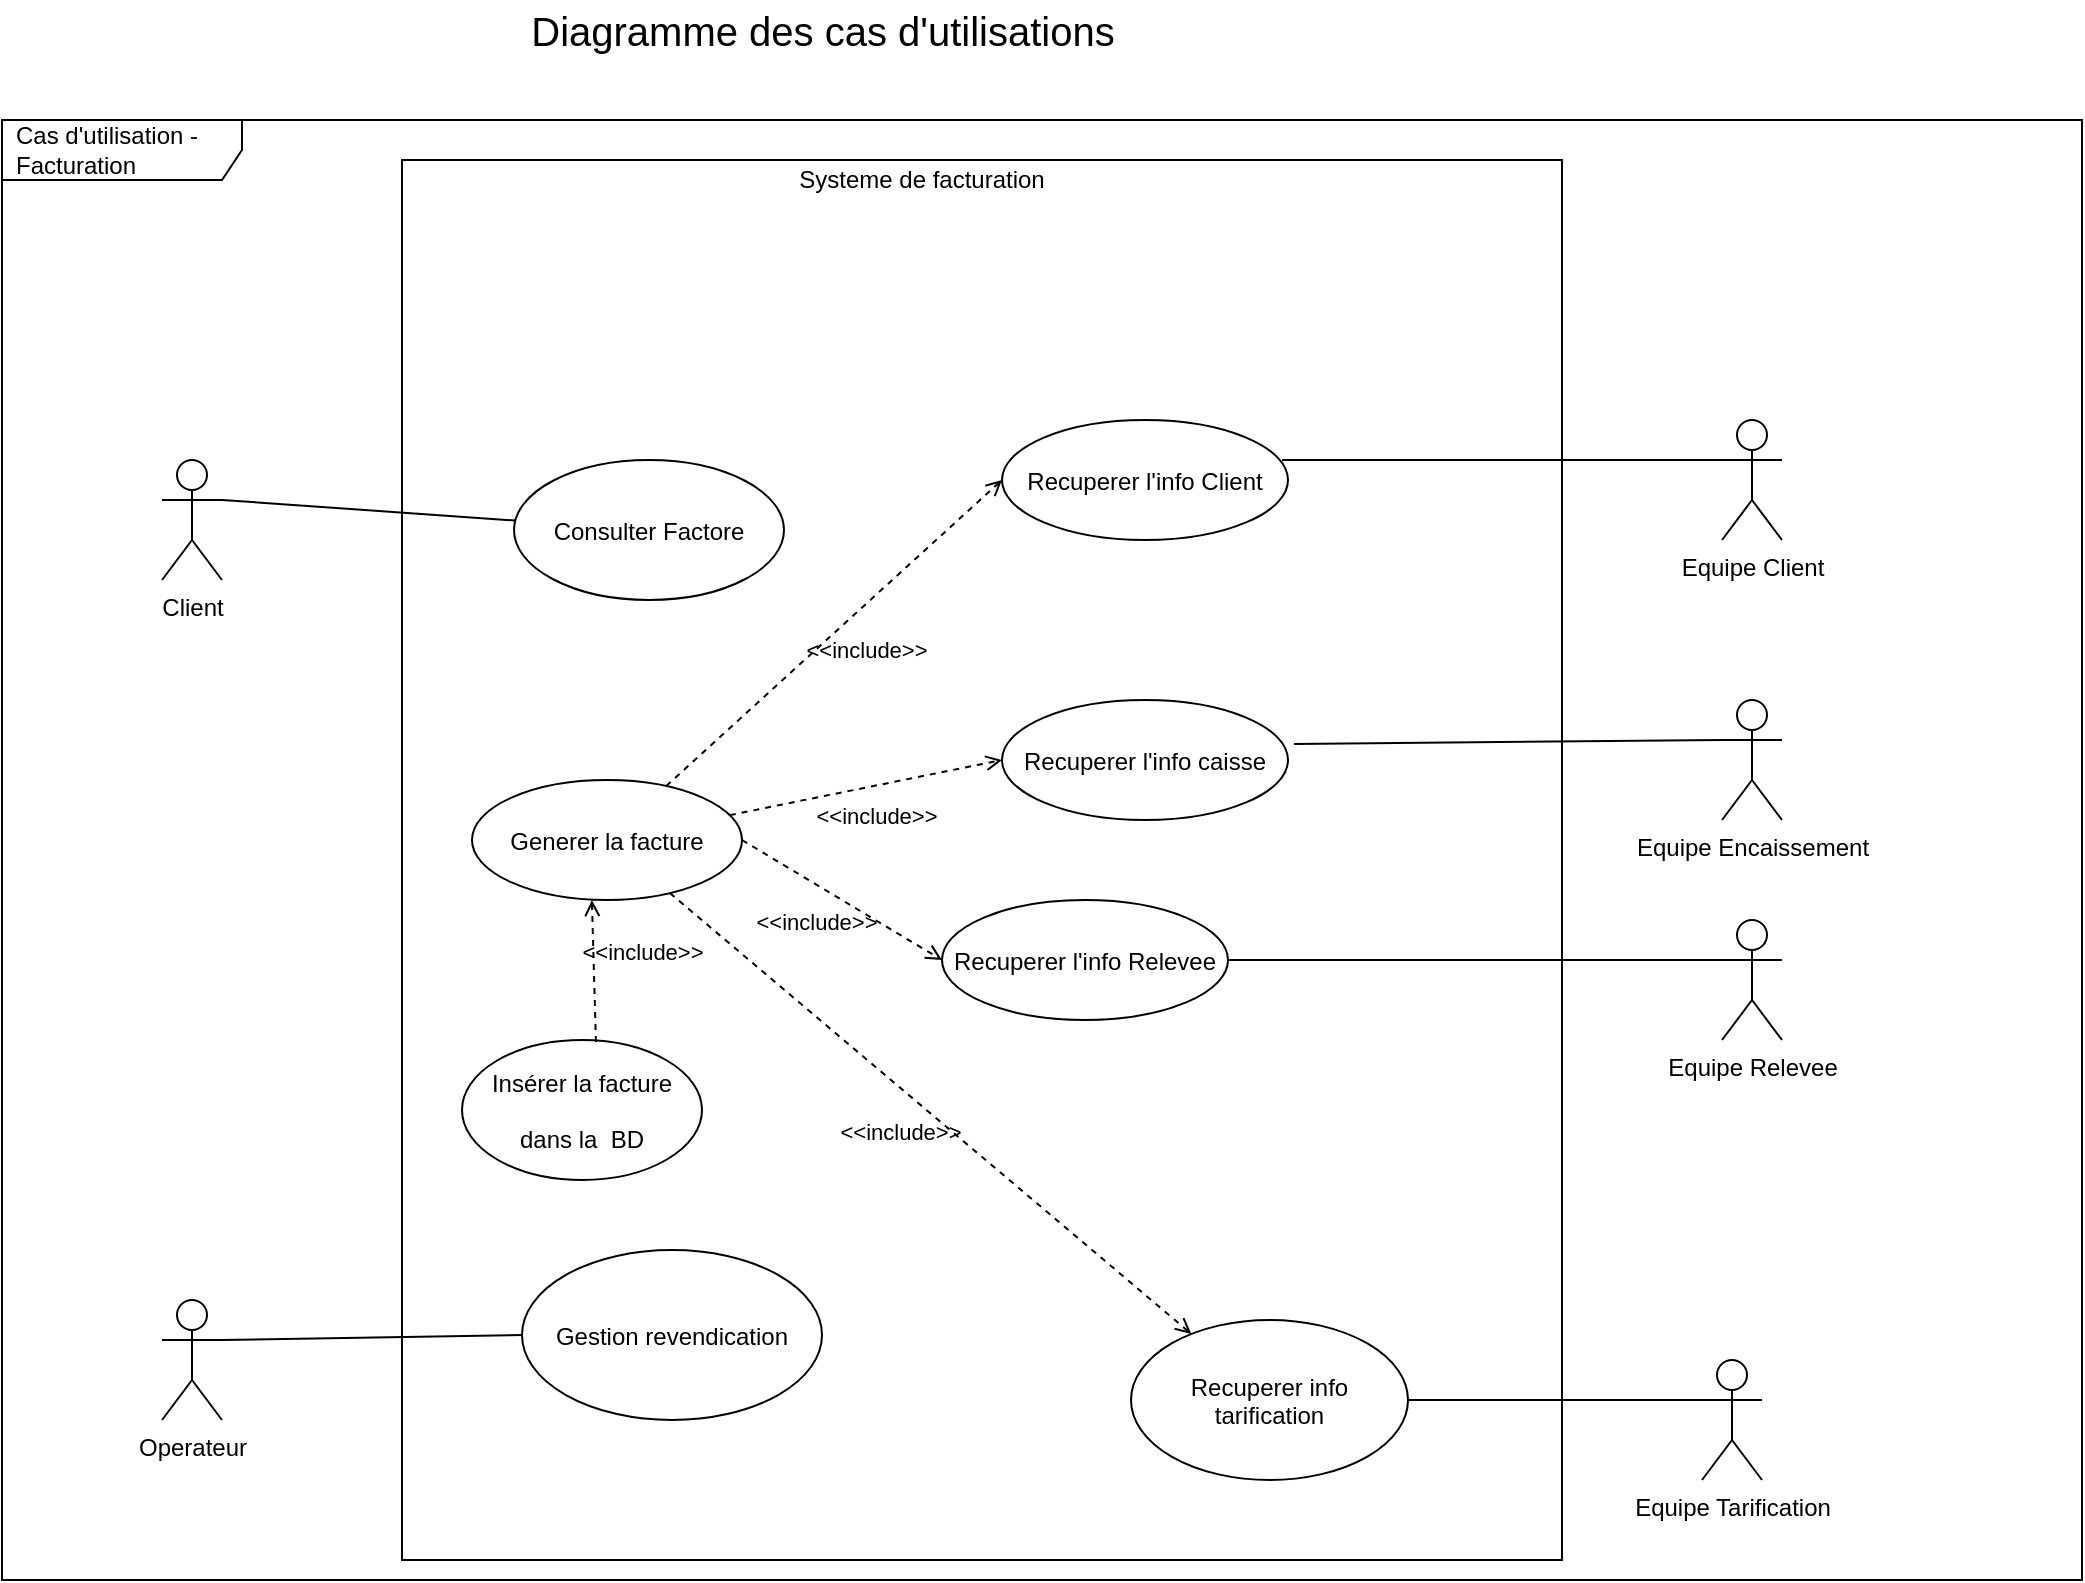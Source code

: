 <mxfile version="14.8.1" type="device" pages="2"><diagram id="oNoF-nBXpV5KZizEi4k2" name="Page-1"><mxGraphModel dx="1386" dy="1955" grid="1" gridSize="10" guides="1" tooltips="1" connect="1" arrows="1" fold="1" page="1" pageScale="1" pageWidth="827" pageHeight="1169" math="0" shadow="0"><root><mxCell id="0"/><mxCell id="1" parent="0"/><mxCell id="okho83_FaDA4hcSsqBRG-1" value="Cas d'utilisation - Facturation" style="shape=umlFrame;whiteSpace=wrap;html=1;width=120;height=30;boundedLbl=1;verticalAlign=middle;align=left;spacingLeft=5;" parent="1" vertex="1"><mxGeometry x="90" y="-170" width="1040" height="730" as="geometry"/></mxCell><mxCell id="okho83_FaDA4hcSsqBRG-3" value="" style="rounded=0;whiteSpace=wrap;html=1;" parent="1" vertex="1"><mxGeometry x="290" y="-150" width="580" height="700" as="geometry"/></mxCell><mxCell id="okho83_FaDA4hcSsqBRG-5" value="Systeme de facturation" style="text;html=1;strokeColor=none;fillColor=none;align=center;verticalAlign=middle;whiteSpace=wrap;rounded=0;" parent="1" vertex="1"><mxGeometry x="460" y="-150" width="180" height="20" as="geometry"/></mxCell><mxCell id="okho83_FaDA4hcSsqBRG-6" value="Equipe Encaissement" style="shape=umlActor;verticalLabelPosition=bottom;verticalAlign=top;html=1;outlineConnect=0;" parent="1" vertex="1"><mxGeometry x="950" y="120" width="30" height="60" as="geometry"/></mxCell><mxCell id="okho83_FaDA4hcSsqBRG-7" value="Equipe Relevee" style="shape=umlActor;verticalLabelPosition=bottom;verticalAlign=top;html=1;outlineConnect=0;" parent="1" vertex="1"><mxGeometry x="950" y="230" width="30" height="60" as="geometry"/></mxCell><mxCell id="okho83_FaDA4hcSsqBRG-8" value="Equipe Client" style="shape=umlActor;verticalLabelPosition=bottom;verticalAlign=top;html=1;outlineConnect=0;" parent="1" vertex="1"><mxGeometry x="950" y="-20" width="30" height="60" as="geometry"/></mxCell><mxCell id="okho83_FaDA4hcSsqBRG-11" value="Equipe Tarification" style="shape=umlActor;verticalLabelPosition=bottom;verticalAlign=top;html=1;outlineConnect=0;" parent="1" vertex="1"><mxGeometry x="940" y="450" width="30" height="60" as="geometry"/></mxCell><mxCell id="okho83_FaDA4hcSsqBRG-16" value="Insérer la facture &#10;&#10;dans la  BD" style="ellipse;" parent="1" vertex="1"><mxGeometry x="320" y="290" width="120" height="70" as="geometry"/></mxCell><mxCell id="uZkbBCMZVoPUmYz3HAB6-1" value="Generer la facture" style="ellipse;" parent="1" vertex="1"><mxGeometry x="325" y="160" width="135" height="60" as="geometry"/></mxCell><mxCell id="uZkbBCMZVoPUmYz3HAB6-2" value="Recuperer l'info Relevee" style="ellipse;" parent="1" vertex="1"><mxGeometry x="560" y="220" width="143" height="60" as="geometry"/></mxCell><mxCell id="uZkbBCMZVoPUmYz3HAB6-3" value="&amp;lt;&amp;lt;include&amp;gt;&amp;gt;" style="html=1;verticalAlign=bottom;labelBackgroundColor=none;endArrow=open;endFill=0;dashed=1;exitX=1;exitY=0.5;exitDx=0;exitDy=0;entryX=0;entryY=0.5;entryDx=0;entryDy=0;" parent="1" source="uZkbBCMZVoPUmYz3HAB6-1" target="uZkbBCMZVoPUmYz3HAB6-2" edge="1"><mxGeometry x="-0.002" y="-24" width="160" relative="1" as="geometry"><mxPoint x="617" y="140" as="sourcePoint"/><mxPoint x="660" y="160" as="targetPoint"/><mxPoint as="offset"/></mxGeometry></mxCell><mxCell id="uZkbBCMZVoPUmYz3HAB6-4" value="" style="endArrow=none;html=1;exitX=1;exitY=0.5;exitDx=0;exitDy=0;entryX=0;entryY=0.333;entryDx=0;entryDy=0;entryPerimeter=0;" parent="1" source="uZkbBCMZVoPUmYz3HAB6-2" target="okho83_FaDA4hcSsqBRG-7" edge="1"><mxGeometry width="50" height="50" relative="1" as="geometry"><mxPoint x="760" y="70" as="sourcePoint"/><mxPoint x="810" y="20" as="targetPoint"/></mxGeometry></mxCell><mxCell id="uZkbBCMZVoPUmYz3HAB6-5" value="Recuperer info&#10; tarification" style="ellipse;" parent="1" vertex="1"><mxGeometry x="654.5" y="430" width="138.5" height="80" as="geometry"/></mxCell><mxCell id="uZkbBCMZVoPUmYz3HAB6-6" value="&amp;lt;&amp;lt;include&amp;gt;&amp;gt;" style="html=1;verticalAlign=bottom;labelBackgroundColor=none;endArrow=open;endFill=0;dashed=1;" parent="1" source="uZkbBCMZVoPUmYz3HAB6-1" target="uZkbBCMZVoPUmYz3HAB6-5" edge="1"><mxGeometry x="-0.002" y="-24" width="160" relative="1" as="geometry"><mxPoint x="500" y="206" as="sourcePoint"/><mxPoint x="690" y="256" as="targetPoint"/><mxPoint as="offset"/></mxGeometry></mxCell><mxCell id="uZkbBCMZVoPUmYz3HAB6-7" value="" style="endArrow=none;html=1;exitX=1;exitY=0.5;exitDx=0;exitDy=0;entryX=0;entryY=0.333;entryDx=0;entryDy=0;entryPerimeter=0;" parent="1" source="uZkbBCMZVoPUmYz3HAB6-5" target="okho83_FaDA4hcSsqBRG-11" edge="1"><mxGeometry width="50" height="50" relative="1" as="geometry"><mxPoint x="823" y="266" as="sourcePoint"/><mxPoint x="930" y="286" as="targetPoint"/></mxGeometry></mxCell><mxCell id="uZkbBCMZVoPUmYz3HAB6-9" value="Recuperer l'info Client" style="ellipse;" parent="1" vertex="1"><mxGeometry x="590" y="-20" width="143" height="60" as="geometry"/></mxCell><mxCell id="uZkbBCMZVoPUmYz3HAB6-10" value="Recuperer l'info caisse" style="ellipse;" parent="1" vertex="1"><mxGeometry x="590" y="120" width="143" height="60" as="geometry"/></mxCell><mxCell id="uZkbBCMZVoPUmYz3HAB6-11" value="&amp;lt;&amp;lt;include&amp;gt;&amp;gt;" style="html=1;verticalAlign=bottom;labelBackgroundColor=none;endArrow=open;endFill=0;dashed=1;entryX=0;entryY=0.5;entryDx=0;entryDy=0;" parent="1" source="uZkbBCMZVoPUmYz3HAB6-1" target="uZkbBCMZVoPUmYz3HAB6-10" edge="1"><mxGeometry x="-0.002" y="-24" width="160" relative="1" as="geometry"><mxPoint x="500" y="180" as="sourcePoint"/><mxPoint x="645.5" y="240" as="targetPoint"/><mxPoint as="offset"/></mxGeometry></mxCell><mxCell id="uZkbBCMZVoPUmYz3HAB6-12" value="&amp;lt;&amp;lt;include&amp;gt;&amp;gt;" style="html=1;verticalAlign=bottom;labelBackgroundColor=none;endArrow=open;endFill=0;dashed=1;entryX=0;entryY=0.5;entryDx=0;entryDy=0;" parent="1" source="uZkbBCMZVoPUmYz3HAB6-1" target="uZkbBCMZVoPUmYz3HAB6-9" edge="1"><mxGeometry x="-0.002" y="-24" width="160" relative="1" as="geometry"><mxPoint x="510" y="190" as="sourcePoint"/><mxPoint x="655.5" y="250" as="targetPoint"/><mxPoint as="offset"/></mxGeometry></mxCell><mxCell id="uZkbBCMZVoPUmYz3HAB6-13" value="" style="endArrow=none;html=1;entryX=0;entryY=0.333;entryDx=0;entryDy=0;entryPerimeter=0;exitX=1.021;exitY=0.367;exitDx=0;exitDy=0;exitPerimeter=0;" parent="1" source="uZkbBCMZVoPUmYz3HAB6-10" target="okho83_FaDA4hcSsqBRG-6" edge="1"><mxGeometry width="50" height="50" relative="1" as="geometry"><mxPoint x="788.5" y="240" as="sourcePoint"/><mxPoint x="930" y="250" as="targetPoint"/></mxGeometry></mxCell><mxCell id="uZkbBCMZVoPUmYz3HAB6-14" value="" style="endArrow=none;html=1;entryX=0;entryY=0.333;entryDx=0;entryDy=0;entryPerimeter=0;exitX=0.979;exitY=0.333;exitDx=0;exitDy=0;exitPerimeter=0;" parent="1" source="uZkbBCMZVoPUmYz3HAB6-9" target="okho83_FaDA4hcSsqBRG-8" edge="1"><mxGeometry width="50" height="50" relative="1" as="geometry"><mxPoint x="790" as="sourcePoint"/><mxPoint x="930" as="targetPoint"/></mxGeometry></mxCell><mxCell id="uZkbBCMZVoPUmYz3HAB6-19" value="Client" style="shape=umlActor;verticalLabelPosition=bottom;verticalAlign=top;html=1;" parent="1" vertex="1"><mxGeometry x="170" width="30" height="60" as="geometry"/></mxCell><mxCell id="uZkbBCMZVoPUmYz3HAB6-20" value="Consulter Factore" style="ellipse;" parent="1" vertex="1"><mxGeometry x="346" width="135" height="70" as="geometry"/></mxCell><mxCell id="uZkbBCMZVoPUmYz3HAB6-21" value="" style="endArrow=none;html=1;exitX=1;exitY=0.333;exitDx=0;exitDy=0;exitPerimeter=0;" parent="1" source="uZkbBCMZVoPUmYz3HAB6-19" target="uZkbBCMZVoPUmYz3HAB6-20" edge="1"><mxGeometry width="50" height="50" relative="1" as="geometry"><mxPoint x="300" y="90" as="sourcePoint"/><mxPoint x="350" y="40" as="targetPoint"/></mxGeometry></mxCell><mxCell id="uJZNmj_AikZIIAMoyPnz-3" value="&amp;lt;&amp;lt;include&amp;gt;&amp;gt;" style="html=1;verticalAlign=bottom;labelBackgroundColor=none;endArrow=open;endFill=0;dashed=1;entryX=0.444;entryY=1;entryDx=0;entryDy=0;entryPerimeter=0;exitX=0.558;exitY=0.014;exitDx=0;exitDy=0;exitPerimeter=0;" parent="1" source="okho83_FaDA4hcSsqBRG-16" target="uZkbBCMZVoPUmYz3HAB6-1" edge="1"><mxGeometry x="-0.002" y="-24" width="160" relative="1" as="geometry"><mxPoint x="290.003" y="314.289" as="sourcePoint"/><mxPoint x="416" y="280" as="targetPoint"/><mxPoint as="offset"/></mxGeometry></mxCell><mxCell id="uJZNmj_AikZIIAMoyPnz-5" value="Operateur" style="shape=umlActor;verticalLabelPosition=bottom;verticalAlign=top;html=1;" parent="1" vertex="1"><mxGeometry x="170" y="420" width="30" height="60" as="geometry"/></mxCell><mxCell id="uJZNmj_AikZIIAMoyPnz-7" value="Gestion revendication" style="ellipse;" parent="1" vertex="1"><mxGeometry x="350" y="395" width="150" height="85" as="geometry"/></mxCell><mxCell id="uJZNmj_AikZIIAMoyPnz-8" value="" style="endArrow=none;html=1;entryX=0;entryY=0.5;entryDx=0;entryDy=0;exitX=1;exitY=0.333;exitDx=0;exitDy=0;exitPerimeter=0;" parent="1" source="uJZNmj_AikZIIAMoyPnz-5" target="uJZNmj_AikZIIAMoyPnz-7" edge="1"><mxGeometry width="50" height="50" relative="1" as="geometry"><mxPoint x="220" y="590" as="sourcePoint"/><mxPoint x="270" y="540" as="targetPoint"/></mxGeometry></mxCell><mxCell id="IOp1HNrSlRS-AwCrGTo3-1" value="Diagramme des cas d'utilisations" style="text;html=1;align=center;verticalAlign=middle;resizable=0;points=[];autosize=1;strokeColor=none;fontSize=20;" vertex="1" parent="1"><mxGeometry x="344.5" y="-230" width="310" height="30" as="geometry"/></mxCell></root></mxGraphModel></diagram><diagram id="EQHTUOaf2DOofeosl05o" name="Page-2"><mxGraphModel dx="1642" dy="907" grid="1" gridSize="10" guides="1" tooltips="1" connect="1" arrows="1" fold="1" page="1" pageScale="1" pageWidth="1169" pageHeight="1654" math="0" shadow="0"><root><mxCell id="6dcpMuXWkFgg3HhSSGhf-0"/><mxCell id="6dcpMuXWkFgg3HhSSGhf-1" parent="6dcpMuXWkFgg3HhSSGhf-0"/><mxCell id="FPhZe_gZmFQhiPsAAIj8-1" value="Système" style="shape=umlLifeline;participant=umlEntity;perimeter=lifelinePerimeter;whiteSpace=wrap;html=1;container=1;collapsible=0;recursiveResize=0;verticalAlign=top;spacingTop=36;outlineConnect=0;" vertex="1" parent="6dcpMuXWkFgg3HhSSGhf-1"><mxGeometry x="160" y="120" width="40" height="910" as="geometry"/></mxCell><mxCell id="dOtwPsXcAZPDHoF1si3V-16" value="" style="shape=umlDestroy;whiteSpace=wrap;html=1;strokeWidth=3;" vertex="1" parent="FPhZe_gZmFQhiPsAAIj8-1"><mxGeometry x="10" y="810" width="30" height="30" as="geometry"/></mxCell><mxCell id="SwYMK6gPjAnjrKNV13l3-0" value="Facturation" style="shape=umlLifeline;perimeter=lifelinePerimeter;whiteSpace=wrap;html=1;container=1;collapsible=0;recursiveResize=0;outlineConnect=0;" vertex="1" parent="6dcpMuXWkFgg3HhSSGhf-1"><mxGeometry x="280" y="180" width="100" height="840" as="geometry"/></mxCell><mxCell id="dOtwPsXcAZPDHoF1si3V-0" value="" style="html=1;points=[];perimeter=orthogonalPerimeter;" vertex="1" parent="SwYMK6gPjAnjrKNV13l3-0"><mxGeometry x="50" y="380" width="10" height="40" as="geometry"/></mxCell><mxCell id="dOtwPsXcAZPDHoF1si3V-4" value="" style="html=1;points=[];perimeter=orthogonalPerimeter;" vertex="1" parent="SwYMK6gPjAnjrKNV13l3-0"><mxGeometry x="50" y="460" width="10" height="40" as="geometry"/></mxCell><mxCell id="dOtwPsXcAZPDHoF1si3V-7" value="" style="html=1;points=[];perimeter=orthogonalPerimeter;" vertex="1" parent="SwYMK6gPjAnjrKNV13l3-0"><mxGeometry x="50" y="540" width="10" height="40" as="geometry"/></mxCell><mxCell id="dOtwPsXcAZPDHoF1si3V-10" value="" style="html=1;points=[];perimeter=orthogonalPerimeter;" vertex="1" parent="SwYMK6gPjAnjrKNV13l3-0"><mxGeometry x="50" y="620" width="10" height="40" as="geometry"/></mxCell><mxCell id="dOtwPsXcAZPDHoF1si3V-13" value="" style="html=1;points=[];perimeter=orthogonalPerimeter;" vertex="1" parent="SwYMK6gPjAnjrKNV13l3-0"><mxGeometry x="50" y="700" width="10" height="40" as="geometry"/></mxCell><mxCell id="dOtwPsXcAZPDHoF1si3V-17" value="" style="shape=umlDestroy;whiteSpace=wrap;html=1;strokeWidth=3;" vertex="1" parent="SwYMK6gPjAnjrKNV13l3-0"><mxGeometry x="35" y="750" width="30" height="30" as="geometry"/></mxCell><mxCell id="SwYMK6gPjAnjrKNV13l3-1" value="" style="html=1;verticalAlign=bottom;labelBackgroundColor=none;endArrow=open;endFill=0;dashed=1;" edge="1" parent="6dcpMuXWkFgg3HhSSGhf-1" source="FPhZe_gZmFQhiPsAAIj8-1"><mxGeometry width="160" relative="1" as="geometry"><mxPoint x="180" y="220" as="sourcePoint"/><mxPoint x="280" y="200" as="targetPoint"/></mxGeometry></mxCell><mxCell id="SwYMK6gPjAnjrKNV13l3-2" value="" style="html=1;points=[];perimeter=orthogonalPerimeter;" vertex="1" parent="6dcpMuXWkFgg3HhSSGhf-1"><mxGeometry x="450" y="240" width="10" height="40" as="geometry"/></mxCell><mxCell id="SwYMK6gPjAnjrKNV13l3-3" value="requette" style="html=1;verticalAlign=bottom;endArrow=block;entryX=0;entryY=0;" edge="1" target="SwYMK6gPjAnjrKNV13l3-2" parent="6dcpMuXWkFgg3HhSSGhf-1" source="SwYMK6gPjAnjrKNV13l3-0"><mxGeometry relative="1" as="geometry"><mxPoint x="380" y="240" as="sourcePoint"/></mxGeometry></mxCell><mxCell id="SwYMK6gPjAnjrKNV13l3-4" value="return" style="html=1;verticalAlign=bottom;endArrow=open;dashed=1;endSize=8;exitX=0;exitY=0.95;" edge="1" source="SwYMK6gPjAnjrKNV13l3-2" parent="6dcpMuXWkFgg3HhSSGhf-1" target="SwYMK6gPjAnjrKNV13l3-0"><mxGeometry relative="1" as="geometry"><mxPoint x="380" y="316" as="targetPoint"/></mxGeometry></mxCell><mxCell id="SwYMK6gPjAnjrKNV13l3-5" value="Clients" style="shape=umlLifeline;perimeter=lifelinePerimeter;whiteSpace=wrap;html=1;container=1;collapsible=0;recursiveResize=0;outlineConnect=0;" vertex="1" parent="6dcpMuXWkFgg3HhSSGhf-1"><mxGeometry x="400" y="180" width="100" height="120" as="geometry"/></mxCell><mxCell id="SwYMK6gPjAnjrKNV13l3-6" value="Caisse" style="shape=umlLifeline;perimeter=lifelinePerimeter;whiteSpace=wrap;html=1;container=1;collapsible=0;recursiveResize=0;outlineConnect=0;" vertex="1" parent="6dcpMuXWkFgg3HhSSGhf-1"><mxGeometry x="520" y="240" width="100" height="140" as="geometry"/></mxCell><mxCell id="SwYMK6gPjAnjrKNV13l3-7" value="" style="html=1;points=[];perimeter=orthogonalPerimeter;" vertex="1" parent="6dcpMuXWkFgg3HhSSGhf-1"><mxGeometry x="570" y="320" width="10" height="40" as="geometry"/></mxCell><mxCell id="SwYMK6gPjAnjrKNV13l3-8" value="requette" style="html=1;verticalAlign=bottom;endArrow=block;entryX=0;entryY=0;" edge="1" parent="6dcpMuXWkFgg3HhSSGhf-1" target="SwYMK6gPjAnjrKNV13l3-7"><mxGeometry relative="1" as="geometry"><mxPoint x="329.5" y="320" as="sourcePoint"/><Array as="points"><mxPoint x="340" y="320"/></Array></mxGeometry></mxCell><mxCell id="SwYMK6gPjAnjrKNV13l3-9" value="return" style="html=1;verticalAlign=bottom;endArrow=open;dashed=1;endSize=8;exitX=0;exitY=0.95;" edge="1" parent="6dcpMuXWkFgg3HhSSGhf-1" source="SwYMK6gPjAnjrKNV13l3-7"><mxGeometry relative="1" as="geometry"><mxPoint x="329.5" y="358" as="targetPoint"/></mxGeometry></mxCell><mxCell id="Ht38YjtV-3xNfPZNRjwC-0" value="Releve" style="shape=umlLifeline;perimeter=lifelinePerimeter;whiteSpace=wrap;html=1;container=1;collapsible=0;recursiveResize=0;outlineConnect=0;" vertex="1" parent="6dcpMuXWkFgg3HhSSGhf-1"><mxGeometry x="640" y="320" width="100" height="140" as="geometry"/></mxCell><mxCell id="Ht38YjtV-3xNfPZNRjwC-1" value="Tarification" style="shape=umlLifeline;perimeter=lifelinePerimeter;whiteSpace=wrap;html=1;container=1;collapsible=0;recursiveResize=0;outlineConnect=0;" vertex="1" parent="6dcpMuXWkFgg3HhSSGhf-1"><mxGeometry x="760" y="400" width="100" height="140" as="geometry"/></mxCell><mxCell id="PNBJoHeBohgbYG0dn543-9" value="" style="html=1;points=[];perimeter=orthogonalPerimeter;" vertex="1" parent="6dcpMuXWkFgg3HhSSGhf-1"><mxGeometry x="690" y="400" width="10" height="40" as="geometry"/></mxCell><mxCell id="PNBJoHeBohgbYG0dn543-10" value="requette" style="html=1;verticalAlign=bottom;endArrow=block;entryX=0;entryY=0;" edge="1" target="PNBJoHeBohgbYG0dn543-9" parent="6dcpMuXWkFgg3HhSSGhf-1"><mxGeometry relative="1" as="geometry"><mxPoint x="330" y="400" as="sourcePoint"/></mxGeometry></mxCell><mxCell id="PNBJoHeBohgbYG0dn543-11" value="return" style="html=1;verticalAlign=bottom;endArrow=open;dashed=1;endSize=8;exitX=0;exitY=0.95;" edge="1" source="PNBJoHeBohgbYG0dn543-9" parent="6dcpMuXWkFgg3HhSSGhf-1" target="SwYMK6gPjAnjrKNV13l3-0"><mxGeometry relative="1" as="geometry"><mxPoint x="330" y="476" as="targetPoint"/></mxGeometry></mxCell><mxCell id="PNBJoHeBohgbYG0dn543-12" value="" style="html=1;points=[];perimeter=orthogonalPerimeter;" vertex="1" parent="6dcpMuXWkFgg3HhSSGhf-1"><mxGeometry x="810" y="480" width="10" height="40" as="geometry"/></mxCell><mxCell id="PNBJoHeBohgbYG0dn543-13" value="requette" style="html=1;verticalAlign=bottom;endArrow=block;entryX=0;entryY=0;" edge="1" target="PNBJoHeBohgbYG0dn543-12" parent="6dcpMuXWkFgg3HhSSGhf-1"><mxGeometry relative="1" as="geometry"><mxPoint x="330" y="480" as="sourcePoint"/></mxGeometry></mxCell><mxCell id="PNBJoHeBohgbYG0dn543-14" value="return" style="html=1;verticalAlign=bottom;endArrow=open;dashed=1;endSize=8;exitX=0;exitY=0.95;" edge="1" source="PNBJoHeBohgbYG0dn543-12" parent="6dcpMuXWkFgg3HhSSGhf-1" target="SwYMK6gPjAnjrKNV13l3-0"><mxGeometry relative="1" as="geometry"><mxPoint x="330" y="556" as="targetPoint"/></mxGeometry></mxCell><mxCell id="dOtwPsXcAZPDHoF1si3V-1" value="Estimation conso" style="html=1;verticalAlign=bottom;endArrow=block;entryX=0;entryY=0;" edge="1" target="dOtwPsXcAZPDHoF1si3V-0" parent="6dcpMuXWkFgg3HhSSGhf-1" source="FPhZe_gZmFQhiPsAAIj8-1"><mxGeometry relative="1" as="geometry"><mxPoint x="260" y="560" as="sourcePoint"/></mxGeometry></mxCell><mxCell id="dOtwPsXcAZPDHoF1si3V-2" value="return" style="html=1;verticalAlign=bottom;endArrow=open;dashed=1;endSize=8;exitX=0;exitY=0.95;" edge="1" source="dOtwPsXcAZPDHoF1si3V-0" parent="6dcpMuXWkFgg3HhSSGhf-1" target="FPhZe_gZmFQhiPsAAIj8-1"><mxGeometry relative="1" as="geometry"><mxPoint x="260" y="636" as="targetPoint"/></mxGeometry></mxCell><mxCell id="dOtwPsXcAZPDHoF1si3V-3" value="création" style="text;html=1;align=center;verticalAlign=middle;resizable=0;points=[];autosize=1;strokeColor=none;" vertex="1" parent="6dcpMuXWkFgg3HhSSGhf-1"><mxGeometry x="190" y="180" width="60" height="20" as="geometry"/></mxCell><mxCell id="dOtwPsXcAZPDHoF1si3V-5" value="Évaluation endettement" style="html=1;verticalAlign=bottom;endArrow=block;entryX=0;entryY=0;" edge="1" target="dOtwPsXcAZPDHoF1si3V-4" parent="6dcpMuXWkFgg3HhSSGhf-1" source="FPhZe_gZmFQhiPsAAIj8-1"><mxGeometry relative="1" as="geometry"><mxPoint x="260" y="640" as="sourcePoint"/></mxGeometry></mxCell><mxCell id="dOtwPsXcAZPDHoF1si3V-6" value="return" style="html=1;verticalAlign=bottom;endArrow=open;dashed=1;endSize=8;exitX=0;exitY=0.95;" edge="1" source="dOtwPsXcAZPDHoF1si3V-4" parent="6dcpMuXWkFgg3HhSSGhf-1" target="FPhZe_gZmFQhiPsAAIj8-1"><mxGeometry relative="1" as="geometry"><mxPoint x="260" y="716" as="targetPoint"/></mxGeometry></mxCell><mxCell id="dOtwPsXcAZPDHoF1si3V-8" value="Tariification conso" style="html=1;verticalAlign=bottom;endArrow=block;entryX=0;entryY=0;" edge="1" target="dOtwPsXcAZPDHoF1si3V-7" parent="6dcpMuXWkFgg3HhSSGhf-1" source="FPhZe_gZmFQhiPsAAIj8-1"><mxGeometry relative="1" as="geometry"><mxPoint x="260" y="720" as="sourcePoint"/></mxGeometry></mxCell><mxCell id="dOtwPsXcAZPDHoF1si3V-9" value="return" style="html=1;verticalAlign=bottom;endArrow=open;dashed=1;endSize=8;exitX=0;exitY=0.95;" edge="1" source="dOtwPsXcAZPDHoF1si3V-7" parent="6dcpMuXWkFgg3HhSSGhf-1" target="FPhZe_gZmFQhiPsAAIj8-1"><mxGeometry relative="1" as="geometry"><mxPoint x="260" y="796" as="targetPoint"/></mxGeometry></mxCell><mxCell id="dOtwPsXcAZPDHoF1si3V-11" value="Générer facture&amp;nbsp;" style="html=1;verticalAlign=bottom;endArrow=block;entryX=0;entryY=0;" edge="1" target="dOtwPsXcAZPDHoF1si3V-10" parent="6dcpMuXWkFgg3HhSSGhf-1" source="FPhZe_gZmFQhiPsAAIj8-1"><mxGeometry relative="1" as="geometry"><mxPoint x="260" y="800" as="sourcePoint"/></mxGeometry></mxCell><mxCell id="dOtwPsXcAZPDHoF1si3V-12" value="return" style="html=1;verticalAlign=bottom;endArrow=open;dashed=1;endSize=8;exitX=0;exitY=0.95;" edge="1" source="dOtwPsXcAZPDHoF1si3V-10" parent="6dcpMuXWkFgg3HhSSGhf-1" target="FPhZe_gZmFQhiPsAAIj8-1"><mxGeometry relative="1" as="geometry"><mxPoint x="260" y="876" as="targetPoint"/></mxGeometry></mxCell><mxCell id="dOtwPsXcAZPDHoF1si3V-15" value="return" style="html=1;verticalAlign=bottom;endArrow=open;dashed=1;endSize=8;exitX=0;exitY=0.95;" edge="1" source="dOtwPsXcAZPDHoF1si3V-13" parent="6dcpMuXWkFgg3HhSSGhf-1" target="FPhZe_gZmFQhiPsAAIj8-1"><mxGeometry relative="1" as="geometry"><mxPoint x="260" y="956" as="targetPoint"/></mxGeometry></mxCell><mxCell id="dOtwPsXcAZPDHoF1si3V-14" value="Insert facture a la BD" style="html=1;verticalAlign=bottom;endArrow=block;entryX=0;entryY=0;" edge="1" target="dOtwPsXcAZPDHoF1si3V-13" parent="6dcpMuXWkFgg3HhSSGhf-1" source="FPhZe_gZmFQhiPsAAIj8-1"><mxGeometry relative="1" as="geometry"><mxPoint x="260" y="880" as="sourcePoint"/></mxGeometry></mxCell><mxCell id="dOtwPsXcAZPDHoF1si3V-18" value="Diagramme de sequence pour le cas d'utilisation ''Insérer facture dans la BD''" style="text;html=1;align=center;verticalAlign=middle;resizable=0;points=[];autosize=1;strokeColor=none;fontSize=20;" vertex="1" parent="6dcpMuXWkFgg3HhSSGhf-1"><mxGeometry x="120" y="80" width="700" height="30" as="geometry"/></mxCell></root></mxGraphModel></diagram></mxfile>